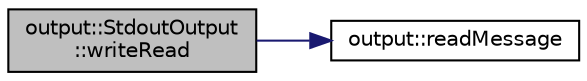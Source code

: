 digraph "output::StdoutOutput::writeRead"
{
 // LATEX_PDF_SIZE
  edge [fontname="Helvetica",fontsize="10",labelfontname="Helvetica",labelfontsize="10"];
  node [fontname="Helvetica",fontsize="10",shape=record];
  rankdir="LR";
  Node1 [label="output::StdoutOutput\l::writeRead",height=0.2,width=0.4,color="black", fillcolor="grey75", style="filled", fontcolor="black",tooltip="write a message to the stdout to inform about the start of reading a file"];
  Node1 -> Node2 [color="midnightblue",fontsize="10",style="solid",fontname="Helvetica"];
  Node2 [label="output::readMessage",height=0.2,width=0.4,color="black", fillcolor="white", style="filled",URL="$namespaceoutput.html#a5378694497f563cbe0634f318c338bfb",tooltip="Message to inform about reading a file."];
}
